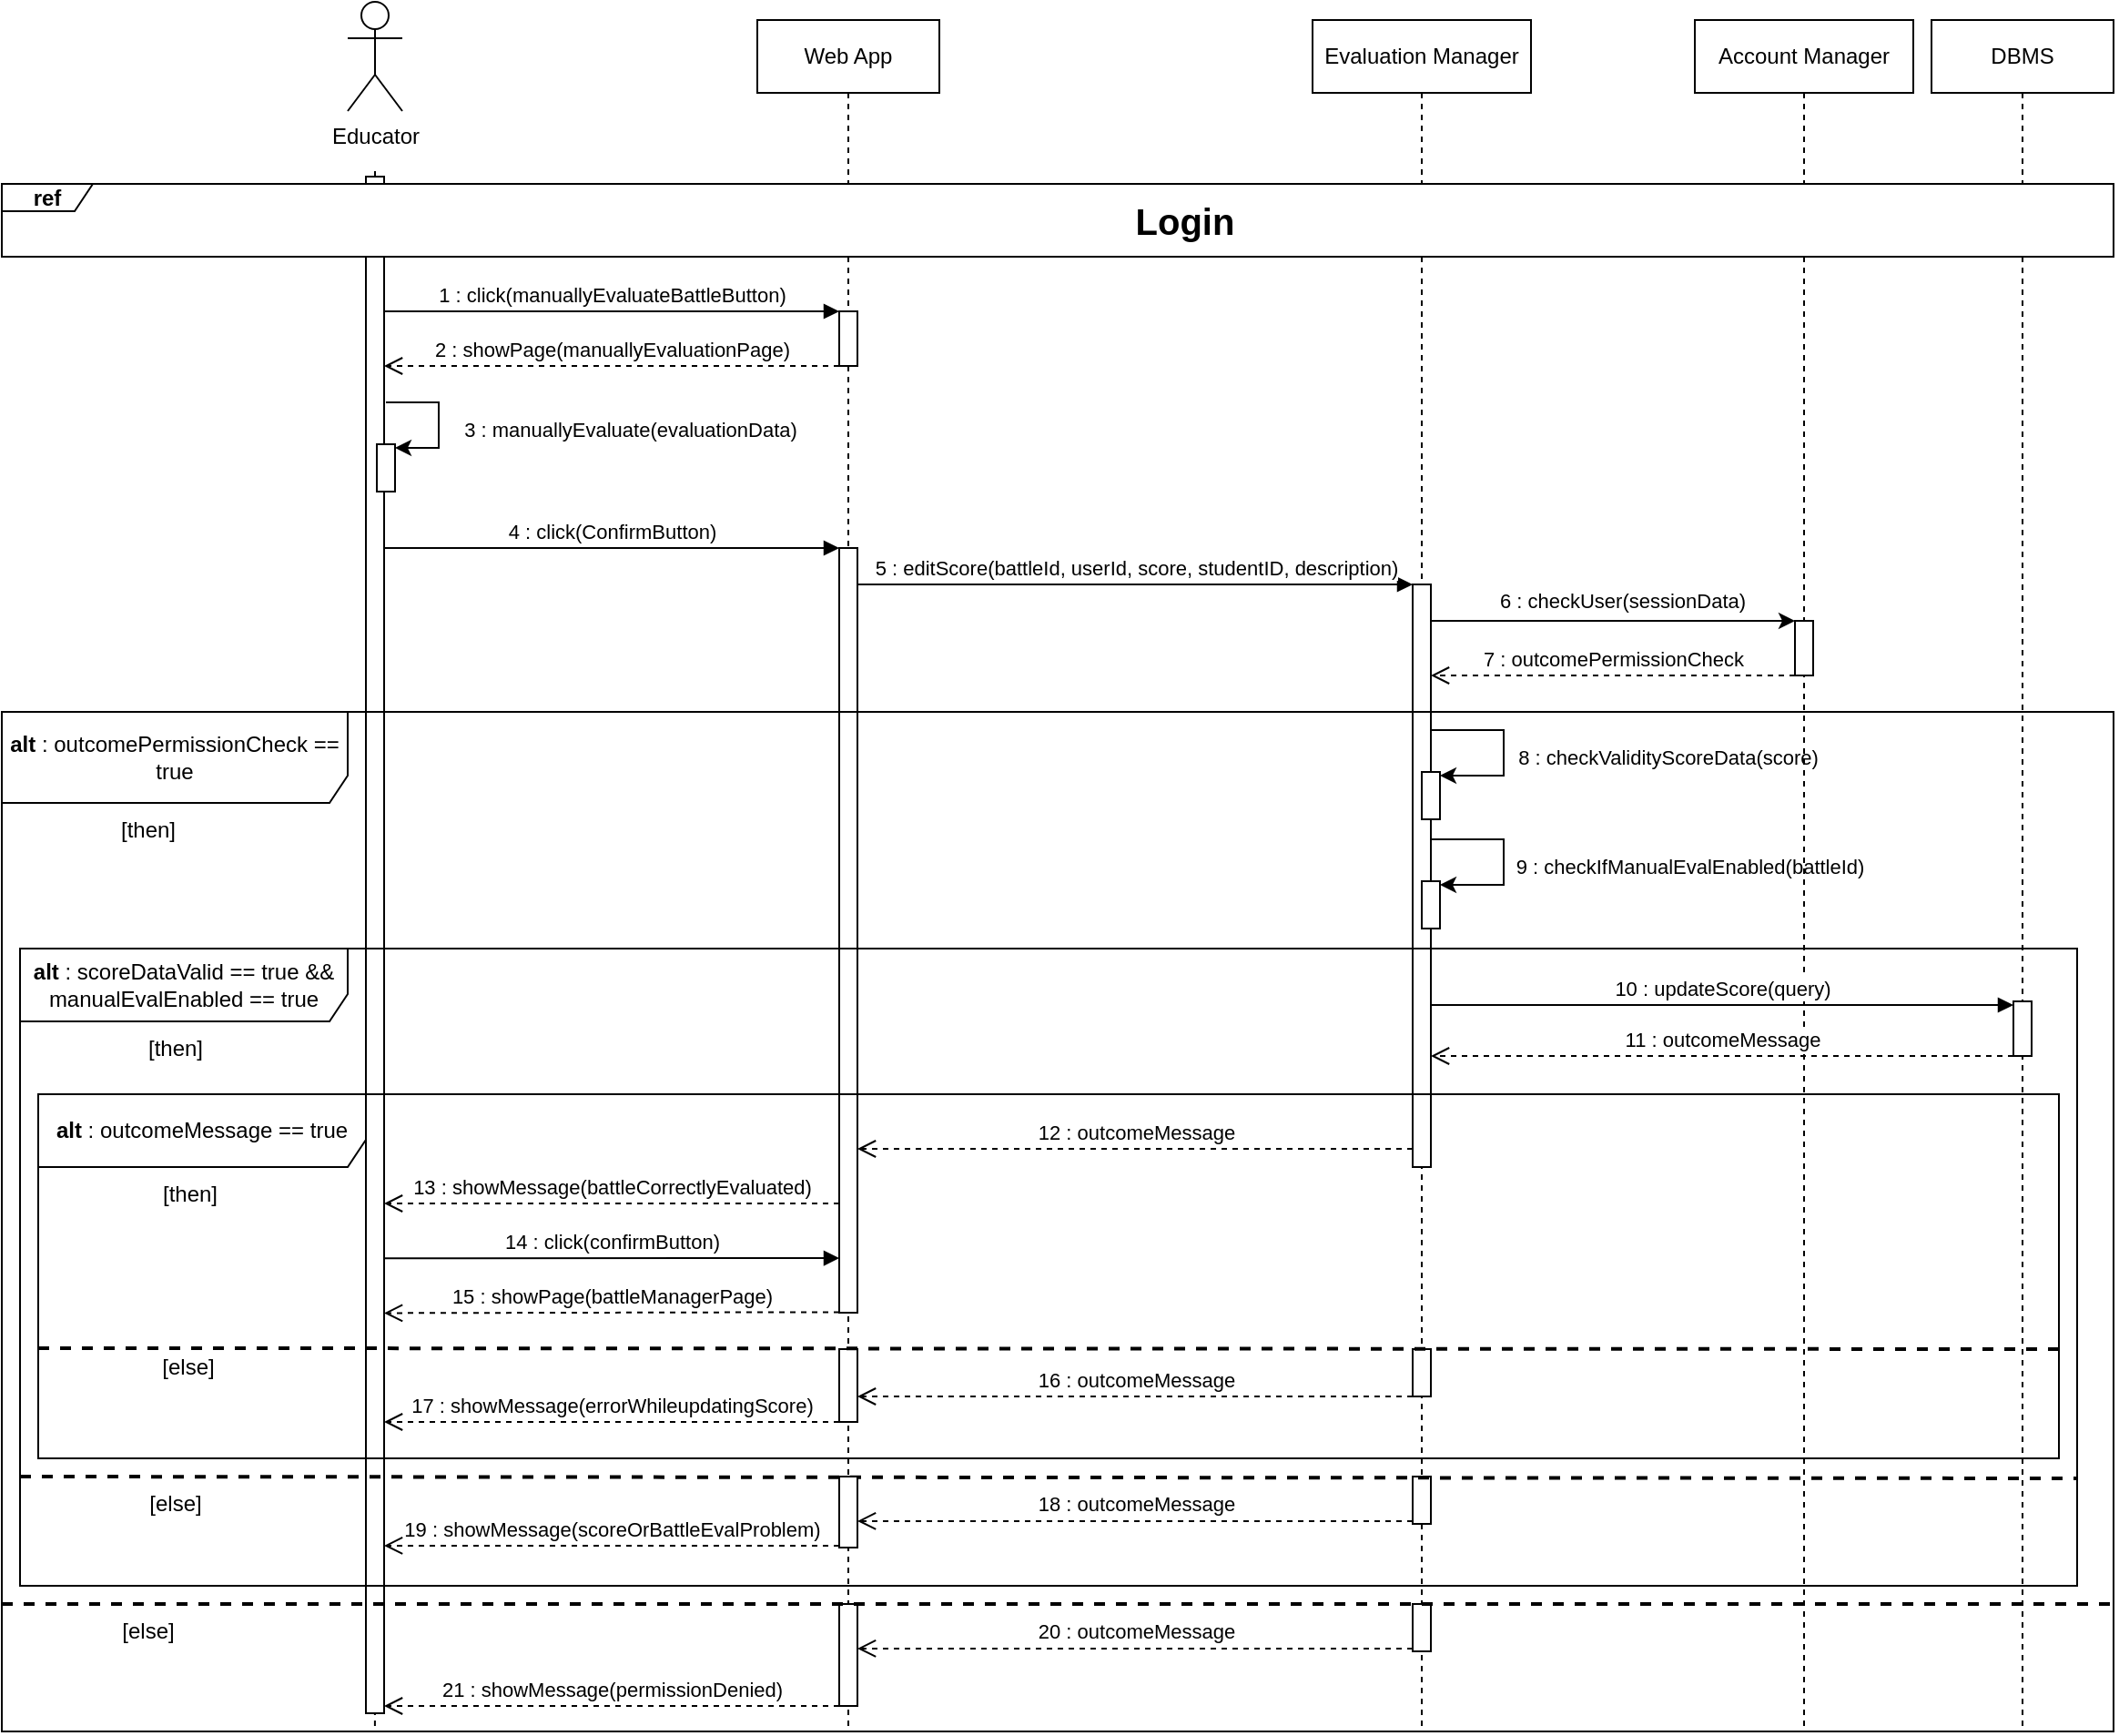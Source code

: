 <mxfile version="22.1.16" type="device">
  <diagram name="Page-1" id="2YBvvXClWsGukQMizWep">
    <mxGraphModel dx="2612" dy="785" grid="1" gridSize="10" guides="1" tooltips="1" connect="1" arrows="1" fold="1" page="1" pageScale="1" pageWidth="850" pageHeight="1100" math="0" shadow="0">
      <root>
        <mxCell id="0" />
        <mxCell id="1" parent="0" />
        <mxCell id="ThjzBNZsG-Bt_CLa7xAM-4" value="Educator" style="shape=umlActor;verticalLabelPosition=bottom;verticalAlign=top;html=1;outlineConnect=0;" parent="1" vertex="1">
          <mxGeometry x="40" y="20" width="30" height="60" as="geometry" />
        </mxCell>
        <mxCell id="ThjzBNZsG-Bt_CLa7xAM-9" value="" style="endArrow=none;dashed=1;html=1;rounded=0;" parent="1" edge="1">
          <mxGeometry width="50" height="50" relative="1" as="geometry">
            <mxPoint x="55" y="920" as="sourcePoint" />
            <mxPoint x="55" y="110" as="targetPoint" />
          </mxGeometry>
        </mxCell>
        <mxCell id="ThjzBNZsG-Bt_CLa7xAM-11" value="" style="endArrow=none;dashed=1;html=1;rounded=0;" parent="1" edge="1">
          <mxGeometry width="50" height="50" relative="1" as="geometry">
            <mxPoint x="54.95" y="580" as="sourcePoint" />
            <mxPoint x="54.95" y="970" as="targetPoint" />
          </mxGeometry>
        </mxCell>
        <mxCell id="ThjzBNZsG-Bt_CLa7xAM-10" value="" style="html=1;points=[];perimeter=orthogonalPerimeter;outlineConnect=0;targetShapes=umlLifeline;portConstraint=eastwest;newEdgeStyle={&quot;edgeStyle&quot;:&quot;elbowEdgeStyle&quot;,&quot;elbow&quot;:&quot;vertical&quot;,&quot;curved&quot;:0,&quot;rounded&quot;:0};" parent="1" vertex="1">
          <mxGeometry x="50" y="116" width="10" height="844" as="geometry" />
        </mxCell>
        <mxCell id="ThjzBNZsG-Bt_CLa7xAM-12" value="Web App" style="shape=umlLifeline;perimeter=lifelinePerimeter;whiteSpace=wrap;html=1;container=0;dropTarget=0;collapsible=0;recursiveResize=0;outlineConnect=0;portConstraint=eastwest;newEdgeStyle={&quot;edgeStyle&quot;:&quot;elbowEdgeStyle&quot;,&quot;elbow&quot;:&quot;vertical&quot;,&quot;curved&quot;:0,&quot;rounded&quot;:0};" parent="1" vertex="1">
          <mxGeometry x="265" y="30" width="100" height="940" as="geometry" />
        </mxCell>
        <mxCell id="ThjzBNZsG-Bt_CLa7xAM-13" value="" style="html=1;points=[];perimeter=orthogonalPerimeter;outlineConnect=0;targetShapes=umlLifeline;portConstraint=eastwest;newEdgeStyle={&quot;edgeStyle&quot;:&quot;elbowEdgeStyle&quot;,&quot;elbow&quot;:&quot;vertical&quot;,&quot;curved&quot;:0,&quot;rounded&quot;:0};" parent="ThjzBNZsG-Bt_CLa7xAM-12" vertex="1">
          <mxGeometry x="45" y="160" width="10" height="30" as="geometry" />
        </mxCell>
        <mxCell id="ThjzBNZsG-Bt_CLa7xAM-38" value="" style="html=1;points=[];perimeter=orthogonalPerimeter;outlineConnect=0;targetShapes=umlLifeline;portConstraint=eastwest;newEdgeStyle={&quot;edgeStyle&quot;:&quot;elbowEdgeStyle&quot;,&quot;elbow&quot;:&quot;vertical&quot;,&quot;curved&quot;:0,&quot;rounded&quot;:0};" parent="ThjzBNZsG-Bt_CLa7xAM-12" vertex="1">
          <mxGeometry x="45" y="290" width="10" height="420" as="geometry" />
        </mxCell>
        <mxCell id="ThjzBNZsG-Bt_CLa7xAM-77" value="" style="html=1;points=[];perimeter=orthogonalPerimeter;outlineConnect=0;targetShapes=umlLifeline;portConstraint=eastwest;newEdgeStyle={&quot;edgeStyle&quot;:&quot;elbowEdgeStyle&quot;,&quot;elbow&quot;:&quot;vertical&quot;,&quot;curved&quot;:0,&quot;rounded&quot;:0};" parent="ThjzBNZsG-Bt_CLa7xAM-12" vertex="1">
          <mxGeometry x="45" y="730" width="10" height="40" as="geometry" />
        </mxCell>
        <mxCell id="ThjzBNZsG-Bt_CLa7xAM-103" value="" style="html=1;points=[];perimeter=orthogonalPerimeter;outlineConnect=0;targetShapes=umlLifeline;portConstraint=eastwest;newEdgeStyle={&quot;edgeStyle&quot;:&quot;elbowEdgeStyle&quot;,&quot;elbow&quot;:&quot;vertical&quot;,&quot;curved&quot;:0,&quot;rounded&quot;:0};" parent="ThjzBNZsG-Bt_CLa7xAM-12" vertex="1">
          <mxGeometry x="45" y="870" width="10" height="56" as="geometry" />
        </mxCell>
        <mxCell id="ThjzBNZsG-Bt_CLa7xAM-23" value="1 : click(manuallyEvaluateBattleButton)" style="html=1;verticalAlign=bottom;endArrow=block;edgeStyle=elbowEdgeStyle;elbow=vertical;curved=0;rounded=0;" parent="1" target="ThjzBNZsG-Bt_CLa7xAM-13" edge="1">
          <mxGeometry relative="1" as="geometry">
            <mxPoint x="60" y="190" as="sourcePoint" />
            <Array as="points">
              <mxPoint x="75" y="190" />
            </Array>
            <mxPoint x="369.5" y="190" as="targetPoint" />
          </mxGeometry>
        </mxCell>
        <mxCell id="ThjzBNZsG-Bt_CLa7xAM-24" value="2 : showPage(manuallyEvaluationPage)" style="html=1;verticalAlign=bottom;endArrow=open;dashed=1;endSize=8;edgeStyle=elbowEdgeStyle;elbow=vertical;curved=0;rounded=0;" parent="1" source="ThjzBNZsG-Bt_CLa7xAM-13" target="ThjzBNZsG-Bt_CLa7xAM-10" edge="1">
          <mxGeometry relative="1" as="geometry">
            <mxPoint x="180" y="220" as="targetPoint" />
            <Array as="points">
              <mxPoint x="205" y="220" />
            </Array>
            <mxPoint x="280" y="220" as="sourcePoint" />
          </mxGeometry>
        </mxCell>
        <mxCell id="ThjzBNZsG-Bt_CLa7xAM-28" value="" style="html=1;points=[];perimeter=orthogonalPerimeter;outlineConnect=0;targetShapes=umlLifeline;portConstraint=eastwest;newEdgeStyle={&quot;edgeStyle&quot;:&quot;elbowEdgeStyle&quot;,&quot;elbow&quot;:&quot;vertical&quot;,&quot;curved&quot;:0,&quot;rounded&quot;:0};" parent="1" vertex="1">
          <mxGeometry x="56" y="263" width="10" height="26" as="geometry" />
        </mxCell>
        <mxCell id="ThjzBNZsG-Bt_CLa7xAM-33" value="" style="endArrow=classic;html=1;rounded=0;" parent="1" target="ThjzBNZsG-Bt_CLa7xAM-28" edge="1">
          <mxGeometry width="50" height="50" relative="1" as="geometry">
            <mxPoint x="61" y="240" as="sourcePoint" />
            <mxPoint x="151" y="240" as="targetPoint" />
            <Array as="points">
              <mxPoint x="90" y="240" />
              <mxPoint x="90" y="265" />
            </Array>
          </mxGeometry>
        </mxCell>
        <mxCell id="ThjzBNZsG-Bt_CLa7xAM-36" value="&lt;font style=&quot;font-size: 11px;&quot;&gt;3 : manuallyEvaluate(evaluationData)&lt;/font&gt;" style="text;html=1;align=center;verticalAlign=middle;resizable=0;points=[];autosize=1;strokeColor=none;fillColor=none;" parent="1" vertex="1">
          <mxGeometry x="90" y="240" width="210" height="30" as="geometry" />
        </mxCell>
        <mxCell id="ThjzBNZsG-Bt_CLa7xAM-37" value="4 : click(ConfirmButton)" style="html=1;verticalAlign=bottom;endArrow=block;edgeStyle=elbowEdgeStyle;elbow=vertical;curved=0;rounded=0;" parent="1" target="ThjzBNZsG-Bt_CLa7xAM-38" edge="1">
          <mxGeometry relative="1" as="geometry">
            <mxPoint x="60" y="320" as="sourcePoint" />
            <Array as="points">
              <mxPoint x="75" y="320" />
            </Array>
            <mxPoint x="340" y="320" as="targetPoint" />
          </mxGeometry>
        </mxCell>
        <mxCell id="ThjzBNZsG-Bt_CLa7xAM-39" value="Evaluation Manager" style="shape=umlLifeline;perimeter=lifelinePerimeter;whiteSpace=wrap;html=1;container=0;dropTarget=0;collapsible=0;recursiveResize=0;outlineConnect=0;portConstraint=eastwest;newEdgeStyle={&quot;edgeStyle&quot;:&quot;elbowEdgeStyle&quot;,&quot;elbow&quot;:&quot;vertical&quot;,&quot;curved&quot;:0,&quot;rounded&quot;:0};" parent="1" vertex="1">
          <mxGeometry x="570" y="30" width="120" height="940" as="geometry" />
        </mxCell>
        <mxCell id="ThjzBNZsG-Bt_CLa7xAM-44" value="" style="html=1;points=[];perimeter=orthogonalPerimeter;outlineConnect=0;targetShapes=umlLifeline;portConstraint=eastwest;newEdgeStyle={&quot;edgeStyle&quot;:&quot;elbowEdgeStyle&quot;,&quot;elbow&quot;:&quot;vertical&quot;,&quot;curved&quot;:0,&quot;rounded&quot;:0};" parent="ThjzBNZsG-Bt_CLa7xAM-39" vertex="1">
          <mxGeometry x="55" y="310" width="10" height="320" as="geometry" />
        </mxCell>
        <mxCell id="ThjzBNZsG-Bt_CLa7xAM-78" value="" style="html=1;points=[];perimeter=orthogonalPerimeter;outlineConnect=0;targetShapes=umlLifeline;portConstraint=eastwest;newEdgeStyle={&quot;edgeStyle&quot;:&quot;elbowEdgeStyle&quot;,&quot;elbow&quot;:&quot;vertical&quot;,&quot;curved&quot;:0,&quot;rounded&quot;:0};" parent="ThjzBNZsG-Bt_CLa7xAM-39" vertex="1">
          <mxGeometry x="55" y="730" width="10" height="26" as="geometry" />
        </mxCell>
        <mxCell id="ThjzBNZsG-Bt_CLa7xAM-99" value="" style="html=1;points=[];perimeter=orthogonalPerimeter;outlineConnect=0;targetShapes=umlLifeline;portConstraint=eastwest;newEdgeStyle={&quot;edgeStyle&quot;:&quot;elbowEdgeStyle&quot;,&quot;elbow&quot;:&quot;vertical&quot;,&quot;curved&quot;:0,&quot;rounded&quot;:0};" parent="ThjzBNZsG-Bt_CLa7xAM-39" vertex="1">
          <mxGeometry x="55" y="800" width="10" height="26" as="geometry" />
        </mxCell>
        <mxCell id="ThjzBNZsG-Bt_CLa7xAM-104" value="" style="html=1;points=[];perimeter=orthogonalPerimeter;outlineConnect=0;targetShapes=umlLifeline;portConstraint=eastwest;newEdgeStyle={&quot;edgeStyle&quot;:&quot;elbowEdgeStyle&quot;,&quot;elbow&quot;:&quot;vertical&quot;,&quot;curved&quot;:0,&quot;rounded&quot;:0};" parent="ThjzBNZsG-Bt_CLa7xAM-39" vertex="1">
          <mxGeometry x="55" y="870" width="10" height="26" as="geometry" />
        </mxCell>
        <mxCell id="ThjzBNZsG-Bt_CLa7xAM-105" value="21 : showMessage(permissionDenied)" style="html=1;verticalAlign=bottom;endArrow=open;dashed=1;endSize=8;edgeStyle=elbowEdgeStyle;elbow=horizontal;curved=0;rounded=0;" parent="ThjzBNZsG-Bt_CLa7xAM-39" source="ThjzBNZsG-Bt_CLa7xAM-103" edge="1">
          <mxGeometry x="-0.001" relative="1" as="geometry">
            <mxPoint x="-510" y="926" as="targetPoint" />
            <Array as="points">
              <mxPoint x="-252.5" y="926" />
            </Array>
            <mxPoint x="-217.5" y="926" as="sourcePoint" />
            <mxPoint as="offset" />
          </mxGeometry>
        </mxCell>
        <mxCell id="ThjzBNZsG-Bt_CLa7xAM-43" value="5 : editScore(battleId, userId, score, studentID, description)" style="html=1;verticalAlign=bottom;endArrow=block;edgeStyle=elbowEdgeStyle;elbow=vertical;curved=0;rounded=0;" parent="1" target="ThjzBNZsG-Bt_CLa7xAM-44" edge="1" source="ThjzBNZsG-Bt_CLa7xAM-38">
          <mxGeometry relative="1" as="geometry">
            <mxPoint x="375" y="340" as="sourcePoint" />
            <Array as="points">
              <mxPoint x="390" y="340" />
            </Array>
            <mxPoint x="475" y="340" as="targetPoint" />
          </mxGeometry>
        </mxCell>
        <mxCell id="ThjzBNZsG-Bt_CLa7xAM-46" value="Account Manager" style="shape=umlLifeline;perimeter=lifelinePerimeter;whiteSpace=wrap;html=1;container=0;dropTarget=0;collapsible=0;recursiveResize=0;outlineConnect=0;portConstraint=eastwest;newEdgeStyle={&quot;edgeStyle&quot;:&quot;elbowEdgeStyle&quot;,&quot;elbow&quot;:&quot;vertical&quot;,&quot;curved&quot;:0,&quot;rounded&quot;:0};" parent="1" vertex="1">
          <mxGeometry x="780" y="30" width="120" height="940" as="geometry" />
        </mxCell>
        <mxCell id="ThjzBNZsG-Bt_CLa7xAM-47" value="" style="html=1;points=[];perimeter=orthogonalPerimeter;outlineConnect=0;targetShapes=umlLifeline;portConstraint=eastwest;newEdgeStyle={&quot;edgeStyle&quot;:&quot;elbowEdgeStyle&quot;,&quot;elbow&quot;:&quot;vertical&quot;,&quot;curved&quot;:0,&quot;rounded&quot;:0};" parent="ThjzBNZsG-Bt_CLa7xAM-46" vertex="1">
          <mxGeometry x="55" y="330" width="10" height="30" as="geometry" />
        </mxCell>
        <mxCell id="ThjzBNZsG-Bt_CLa7xAM-49" value="" style="endArrow=classic;html=1;rounded=0;" parent="1" target="ThjzBNZsG-Bt_CLa7xAM-47" edge="1">
          <mxGeometry width="50" height="50" relative="1" as="geometry">
            <mxPoint x="635" y="360" as="sourcePoint" />
            <mxPoint x="835" y="360" as="targetPoint" />
          </mxGeometry>
        </mxCell>
        <mxCell id="ThjzBNZsG-Bt_CLa7xAM-50" value="&lt;font style=&quot;font-size: 11px;&quot;&gt;6 : checkUser(sessionData)&lt;/font&gt;" style="text;html=1;align=center;verticalAlign=middle;resizable=0;points=[];autosize=1;strokeColor=none;fillColor=none;" parent="1" vertex="1">
          <mxGeometry x="660" y="334" width="160" height="30" as="geometry" />
        </mxCell>
        <mxCell id="ThjzBNZsG-Bt_CLa7xAM-51" value="7 : outcomePermissionCheck" style="html=1;verticalAlign=bottom;endArrow=open;dashed=1;endSize=8;edgeStyle=elbowEdgeStyle;elbow=horizontal;curved=0;rounded=0;" parent="1" source="ThjzBNZsG-Bt_CLa7xAM-47" target="ThjzBNZsG-Bt_CLa7xAM-44" edge="1">
          <mxGeometry relative="1" as="geometry">
            <mxPoint x="690" y="390" as="targetPoint" />
            <Array as="points">
              <mxPoint x="715" y="390" />
            </Array>
            <mxPoint x="790" y="390" as="sourcePoint" />
          </mxGeometry>
        </mxCell>
        <mxCell id="ThjzBNZsG-Bt_CLa7xAM-52" value="DBMS" style="shape=umlLifeline;perimeter=lifelinePerimeter;whiteSpace=wrap;html=1;container=0;dropTarget=0;collapsible=0;recursiveResize=0;outlineConnect=0;portConstraint=eastwest;newEdgeStyle={&quot;edgeStyle&quot;:&quot;elbowEdgeStyle&quot;,&quot;elbow&quot;:&quot;vertical&quot;,&quot;curved&quot;:0,&quot;rounded&quot;:0};" parent="1" vertex="1">
          <mxGeometry x="910" y="30" width="100" height="940" as="geometry" />
        </mxCell>
        <mxCell id="ThjzBNZsG-Bt_CLa7xAM-53" value="" style="html=1;points=[];perimeter=orthogonalPerimeter;outlineConnect=0;targetShapes=umlLifeline;portConstraint=eastwest;newEdgeStyle={&quot;edgeStyle&quot;:&quot;elbowEdgeStyle&quot;,&quot;elbow&quot;:&quot;vertical&quot;,&quot;curved&quot;:0,&quot;rounded&quot;:0};" parent="ThjzBNZsG-Bt_CLa7xAM-52" vertex="1">
          <mxGeometry x="45" y="539" width="10" height="30" as="geometry" />
        </mxCell>
        <mxCell id="ThjzBNZsG-Bt_CLa7xAM-55" value="&lt;b&gt;alt &lt;/b&gt;: outcomePermissionCheck == true" style="shape=umlFrame;whiteSpace=wrap;html=1;pointerEvents=0;width=190;height=50;" parent="1" vertex="1">
          <mxGeometry x="-150" y="410" width="1160" height="560" as="geometry" />
        </mxCell>
        <mxCell id="ThjzBNZsG-Bt_CLa7xAM-56" value="[then]" style="text;html=1;align=center;verticalAlign=middle;resizable=0;points=[];autosize=1;strokeColor=none;fillColor=none;" parent="1" vertex="1">
          <mxGeometry x="-95" y="460" width="50" height="30" as="geometry" />
        </mxCell>
        <mxCell id="ThjzBNZsG-Bt_CLa7xAM-57" value="" style="html=1;points=[];perimeter=orthogonalPerimeter;outlineConnect=0;targetShapes=umlLifeline;portConstraint=eastwest;newEdgeStyle={&quot;edgeStyle&quot;:&quot;elbowEdgeStyle&quot;,&quot;elbow&quot;:&quot;vertical&quot;,&quot;curved&quot;:0,&quot;rounded&quot;:0};" parent="1" vertex="1">
          <mxGeometry x="630" y="443" width="10" height="26" as="geometry" />
        </mxCell>
        <mxCell id="ThjzBNZsG-Bt_CLa7xAM-58" value="" style="endArrow=classic;html=1;rounded=0;" parent="1" target="ThjzBNZsG-Bt_CLa7xAM-57" edge="1">
          <mxGeometry width="50" height="50" relative="1" as="geometry">
            <mxPoint x="635" y="420" as="sourcePoint" />
            <mxPoint x="725" y="420" as="targetPoint" />
            <Array as="points">
              <mxPoint x="675" y="420" />
              <mxPoint x="675" y="445" />
            </Array>
          </mxGeometry>
        </mxCell>
        <mxCell id="ThjzBNZsG-Bt_CLa7xAM-60" value="&lt;font style=&quot;font-size: 11px;&quot;&gt;8 : checkValidityScoreData(score)&lt;/font&gt;" style="text;html=1;align=center;verticalAlign=middle;resizable=0;points=[];autosize=1;strokeColor=none;fillColor=none;" parent="1" vertex="1">
          <mxGeometry x="670" y="420" width="190" height="30" as="geometry" />
        </mxCell>
        <mxCell id="ThjzBNZsG-Bt_CLa7xAM-62" value="&lt;b&gt;alt &lt;/b&gt;: scoreDataValid == true &amp;amp;&amp;amp; manualEvalEnabled == true" style="shape=umlFrame;whiteSpace=wrap;html=1;pointerEvents=0;width=180;height=40;" parent="1" vertex="1">
          <mxGeometry x="-140" y="540" width="1130" height="350" as="geometry" />
        </mxCell>
        <mxCell id="ThjzBNZsG-Bt_CLa7xAM-63" value="[then]" style="text;html=1;align=center;verticalAlign=middle;resizable=0;points=[];autosize=1;strokeColor=none;fillColor=none;" parent="1" vertex="1">
          <mxGeometry x="-80" y="580" width="50" height="30" as="geometry" />
        </mxCell>
        <mxCell id="ThjzBNZsG-Bt_CLa7xAM-67" value="&lt;b&gt;alt &lt;/b&gt;: outcomeMessage == true" style="shape=umlFrame;whiteSpace=wrap;html=1;pointerEvents=0;width=180;height=40;" parent="1" vertex="1">
          <mxGeometry x="-130" y="620" width="1110" height="200" as="geometry" />
        </mxCell>
        <mxCell id="ThjzBNZsG-Bt_CLa7xAM-68" value="12 : outcomeMessage" style="html=1;verticalAlign=bottom;endArrow=open;dashed=1;endSize=8;edgeStyle=elbowEdgeStyle;elbow=horizontal;curved=0;rounded=0;" parent="1" edge="1">
          <mxGeometry x="0.001" relative="1" as="geometry">
            <mxPoint x="320.0" y="650" as="targetPoint" />
            <Array as="points">
              <mxPoint x="480" y="650" />
            </Array>
            <mxPoint x="625.0" y="650" as="sourcePoint" />
            <mxPoint as="offset" />
          </mxGeometry>
        </mxCell>
        <mxCell id="ThjzBNZsG-Bt_CLa7xAM-69" value="13 : showMessage(battleCorrectlyEvaluated)" style="html=1;verticalAlign=bottom;endArrow=open;dashed=1;endSize=8;edgeStyle=elbowEdgeStyle;elbow=horizontal;curved=0;rounded=0;" parent="1" edge="1">
          <mxGeometry x="-0.001" relative="1" as="geometry">
            <mxPoint x="60" y="680" as="targetPoint" />
            <Array as="points">
              <mxPoint x="190" y="680" />
            </Array>
            <mxPoint x="310.0" y="680" as="sourcePoint" />
            <mxPoint as="offset" />
          </mxGeometry>
        </mxCell>
        <mxCell id="ThjzBNZsG-Bt_CLa7xAM-70" value="15 : showPage(battleManagerPage)" style="html=1;verticalAlign=bottom;endArrow=open;dashed=1;endSize=8;edgeStyle=elbowEdgeStyle;elbow=horizontal;curved=0;rounded=0;" parent="1" edge="1">
          <mxGeometry x="-0.001" relative="1" as="geometry">
            <mxPoint x="60" y="740.21" as="targetPoint" />
            <Array as="points">
              <mxPoint x="280" y="740.21" />
            </Array>
            <mxPoint x="310" y="739.74" as="sourcePoint" />
            <mxPoint as="offset" />
          </mxGeometry>
        </mxCell>
        <mxCell id="ThjzBNZsG-Bt_CLa7xAM-71" value="14 : click(confirmButton)" style="html=1;verticalAlign=bottom;endArrow=block;edgeStyle=elbowEdgeStyle;elbow=vertical;curved=0;rounded=0;" parent="1" edge="1">
          <mxGeometry relative="1" as="geometry">
            <mxPoint x="60" y="710.16" as="sourcePoint" />
            <Array as="points" />
            <mxPoint x="310.0" y="710.003" as="targetPoint" />
          </mxGeometry>
        </mxCell>
        <mxCell id="ThjzBNZsG-Bt_CLa7xAM-73" value="&lt;b&gt;ref&lt;/b&gt;" style="shape=umlFrame;whiteSpace=wrap;html=1;pointerEvents=0;width=50;height=15;labelBorderColor=none;labelBackgroundColor=none;fontColor=default;swimlaneFillColor=default;" parent="1" vertex="1">
          <mxGeometry x="-150" y="120" width="1160" height="40" as="geometry" />
        </mxCell>
        <mxCell id="ThjzBNZsG-Bt_CLa7xAM-74" value="" style="endArrow=none;dashed=1;html=1;rounded=0;strokeWidth=2;exitX=0.002;exitY=0.695;exitDx=0;exitDy=0;exitPerimeter=0;" parent="1" edge="1">
          <mxGeometry width="50" height="50" relative="1" as="geometry">
            <mxPoint x="-130.0" y="759.47" as="sourcePoint" />
            <mxPoint x="980" y="760" as="targetPoint" />
          </mxGeometry>
        </mxCell>
        <mxCell id="ThjzBNZsG-Bt_CLa7xAM-75" value="&lt;font style=&quot;font-size: 12px;&quot;&gt;[else]&lt;/font&gt;" style="text;html=1;strokeColor=none;fillColor=none;align=center;verticalAlign=middle;whiteSpace=wrap;rounded=0;fontSize=10;" parent="1" vertex="1">
          <mxGeometry x="-65" y="765" width="35" height="10" as="geometry" />
        </mxCell>
        <mxCell id="ThjzBNZsG-Bt_CLa7xAM-76" value="[then]" style="text;html=1;align=center;verticalAlign=middle;resizable=0;points=[];autosize=1;strokeColor=none;fillColor=none;" parent="1" vertex="1">
          <mxGeometry x="-72.5" y="660" width="50" height="30" as="geometry" />
        </mxCell>
        <mxCell id="ThjzBNZsG-Bt_CLa7xAM-81" value="17 : showMessage(errorWhileupdatingScore)" style="html=1;verticalAlign=bottom;endArrow=open;dashed=1;endSize=8;edgeStyle=elbowEdgeStyle;elbow=horizontal;curved=0;rounded=0;" parent="1" source="ThjzBNZsG-Bt_CLa7xAM-77" edge="1">
          <mxGeometry x="-0.001" relative="1" as="geometry">
            <mxPoint x="60" y="800" as="targetPoint" />
            <Array as="points">
              <mxPoint x="70" y="800" />
            </Array>
            <mxPoint x="310.0" y="800" as="sourcePoint" />
            <mxPoint as="offset" />
          </mxGeometry>
        </mxCell>
        <mxCell id="ThjzBNZsG-Bt_CLa7xAM-83" value="&lt;font style=&quot;font-size: 12px;&quot;&gt;[else]&lt;/font&gt;" style="text;html=1;strokeColor=none;fillColor=none;align=center;verticalAlign=middle;whiteSpace=wrap;rounded=0;fontSize=10;" parent="1" vertex="1">
          <mxGeometry x="-72.5" y="840" width="35" height="10" as="geometry" />
        </mxCell>
        <mxCell id="ThjzBNZsG-Bt_CLa7xAM-84" value="&lt;font style=&quot;font-size: 12px;&quot;&gt;[else]&lt;/font&gt;" style="text;html=1;strokeColor=none;fillColor=none;align=center;verticalAlign=middle;whiteSpace=wrap;rounded=0;fontSize=10;" parent="1" vertex="1">
          <mxGeometry x="-87.5" y="910" width="35" height="10" as="geometry" />
        </mxCell>
        <mxCell id="ThjzBNZsG-Bt_CLa7xAM-97" value="" style="endArrow=none;dashed=1;html=1;rounded=0;strokeWidth=2;exitX=0.002;exitY=0.695;exitDx=0;exitDy=0;exitPerimeter=0;" parent="1" edge="1">
          <mxGeometry width="50" height="50" relative="1" as="geometry">
            <mxPoint x="-140" y="830" as="sourcePoint" />
            <mxPoint x="990" y="831" as="targetPoint" />
          </mxGeometry>
        </mxCell>
        <mxCell id="ThjzBNZsG-Bt_CLa7xAM-102" value="" style="endArrow=none;dashed=1;html=1;rounded=0;strokeWidth=2;exitX=0.002;exitY=0.695;exitDx=0;exitDy=0;exitPerimeter=0;" parent="1" edge="1">
          <mxGeometry width="50" height="50" relative="1" as="geometry">
            <mxPoint x="-150" y="900" as="sourcePoint" />
            <mxPoint x="1010" y="900" as="targetPoint" />
          </mxGeometry>
        </mxCell>
        <mxCell id="ThjzBNZsG-Bt_CLa7xAM-107" value="&lt;b&gt;&lt;font style=&quot;font-size: 20px;&quot;&gt;Login&lt;/font&gt;&lt;/b&gt;" style="text;html=1;strokeColor=none;fillColor=none;align=center;verticalAlign=middle;whiteSpace=wrap;rounded=0;" parent="1" vertex="1">
          <mxGeometry x="470" y="125" width="60" height="30" as="geometry" />
        </mxCell>
        <mxCell id="ThjzBNZsG-Bt_CLa7xAM-82" value="16 : outcomeMessage" style="html=1;verticalAlign=bottom;endArrow=open;dashed=1;endSize=8;edgeStyle=elbowEdgeStyle;elbow=horizontal;curved=0;rounded=0;" parent="1" source="ThjzBNZsG-Bt_CLa7xAM-78" edge="1" target="ThjzBNZsG-Bt_CLa7xAM-77">
          <mxGeometry x="-0.001" relative="1" as="geometry">
            <mxPoint x="375" y="786" as="targetPoint" />
            <Array as="points">
              <mxPoint x="540" y="786" />
            </Array>
            <mxPoint x="570" y="786" as="sourcePoint" />
            <mxPoint as="offset" />
          </mxGeometry>
        </mxCell>
        <mxCell id="ThjzBNZsG-Bt_CLa7xAM-100" value="19 : showMessage(scoreOrBattleEvalProblem)" style="html=1;verticalAlign=bottom;endArrow=open;dashed=1;endSize=8;edgeStyle=elbowEdgeStyle;elbow=horizontal;curved=0;rounded=0;" parent="1" source="ThjzBNZsG-Bt_CLa7xAM-98" edge="1">
          <mxGeometry x="-0.001" relative="1" as="geometry">
            <mxPoint x="60" y="867.95" as="targetPoint" />
            <Array as="points">
              <mxPoint x="266" y="867.95" />
            </Array>
            <mxPoint x="306.0" y="867.95" as="sourcePoint" />
            <mxPoint as="offset" />
          </mxGeometry>
        </mxCell>
        <mxCell id="ThjzBNZsG-Bt_CLa7xAM-106" value="20 : outcomeMessage" style="html=1;verticalAlign=bottom;endArrow=open;dashed=1;endSize=8;edgeStyle=elbowEdgeStyle;elbow=horizontal;curved=0;rounded=0;" parent="1" source="ThjzBNZsG-Bt_CLa7xAM-104" target="ThjzBNZsG-Bt_CLa7xAM-103" edge="1">
          <mxGeometry x="-0.001" relative="1" as="geometry">
            <mxPoint x="385" y="924.47" as="targetPoint" />
            <Array as="points">
              <mxPoint x="550" y="924.47" />
            </Array>
            <mxPoint x="625" y="924.47" as="sourcePoint" />
            <mxPoint as="offset" />
          </mxGeometry>
        </mxCell>
        <mxCell id="ThjzBNZsG-Bt_CLa7xAM-98" value="" style="html=1;points=[];perimeter=orthogonalPerimeter;outlineConnect=0;targetShapes=umlLifeline;portConstraint=eastwest;newEdgeStyle={&quot;edgeStyle&quot;:&quot;elbowEdgeStyle&quot;,&quot;elbow&quot;:&quot;vertical&quot;,&quot;curved&quot;:0,&quot;rounded&quot;:0};" parent="1" vertex="1">
          <mxGeometry x="310" y="830" width="10" height="39" as="geometry" />
        </mxCell>
        <mxCell id="ThjzBNZsG-Bt_CLa7xAM-101" value="18 : outcomeMessage" style="html=1;verticalAlign=bottom;endArrow=open;dashed=1;endSize=8;edgeStyle=elbowEdgeStyle;elbow=horizontal;curved=0;rounded=0;" parent="1" source="ThjzBNZsG-Bt_CLa7xAM-99" target="ThjzBNZsG-Bt_CLa7xAM-98" edge="1">
          <mxGeometry x="-0.001" relative="1" as="geometry">
            <mxPoint x="385" y="854.47" as="targetPoint" />
            <Array as="points">
              <mxPoint x="550" y="854.47" />
            </Array>
            <mxPoint x="625" y="854.47" as="sourcePoint" />
            <mxPoint as="offset" />
          </mxGeometry>
        </mxCell>
        <mxCell id="ThjzBNZsG-Bt_CLa7xAM-64" value="10 : updateScore(query)" style="html=1;verticalAlign=bottom;endArrow=block;edgeStyle=elbowEdgeStyle;elbow=vertical;curved=0;rounded=0;" parent="1" target="ThjzBNZsG-Bt_CLa7xAM-53" edge="1">
          <mxGeometry relative="1" as="geometry">
            <mxPoint x="635.0" y="571" as="sourcePoint" />
            <Array as="points">
              <mxPoint x="745" y="571" />
            </Array>
            <mxPoint x="970" y="590" as="targetPoint" />
          </mxGeometry>
        </mxCell>
        <mxCell id="ThjzBNZsG-Bt_CLa7xAM-66" value="11 : outcomeMessage" style="html=1;verticalAlign=bottom;endArrow=open;dashed=1;endSize=8;edgeStyle=elbowEdgeStyle;elbow=horizontal;curved=0;rounded=0;" parent="1" source="ThjzBNZsG-Bt_CLa7xAM-53" edge="1">
          <mxGeometry relative="1" as="geometry">
            <mxPoint x="635.0" y="599" as="targetPoint" />
            <Array as="points">
              <mxPoint x="760" y="599" />
            </Array>
            <mxPoint x="950" y="599" as="sourcePoint" />
          </mxGeometry>
        </mxCell>
        <mxCell id="qeb1lvdp-gpNPLeef0Pk-1" value="" style="html=1;points=[];perimeter=orthogonalPerimeter;outlineConnect=0;targetShapes=umlLifeline;portConstraint=eastwest;newEdgeStyle={&quot;edgeStyle&quot;:&quot;elbowEdgeStyle&quot;,&quot;elbow&quot;:&quot;vertical&quot;,&quot;curved&quot;:0,&quot;rounded&quot;:0};" vertex="1" parent="1">
          <mxGeometry x="630" y="503" width="10" height="26" as="geometry" />
        </mxCell>
        <mxCell id="qeb1lvdp-gpNPLeef0Pk-2" value="" style="endArrow=classic;html=1;rounded=0;" edge="1" parent="1" target="qeb1lvdp-gpNPLeef0Pk-1">
          <mxGeometry width="50" height="50" relative="1" as="geometry">
            <mxPoint x="635" y="480" as="sourcePoint" />
            <mxPoint x="725" y="480" as="targetPoint" />
            <Array as="points">
              <mxPoint x="675" y="480" />
              <mxPoint x="675" y="505" />
            </Array>
          </mxGeometry>
        </mxCell>
        <mxCell id="qeb1lvdp-gpNPLeef0Pk-3" value="&lt;font style=&quot;font-size: 11px;&quot;&gt;9 : checkIfManualEvalEnabled(battleId)&lt;/font&gt;" style="text;html=1;align=center;verticalAlign=middle;resizable=0;points=[];autosize=1;strokeColor=none;fillColor=none;" vertex="1" parent="1">
          <mxGeometry x="672" y="480" width="210" height="30" as="geometry" />
        </mxCell>
      </root>
    </mxGraphModel>
  </diagram>
</mxfile>
